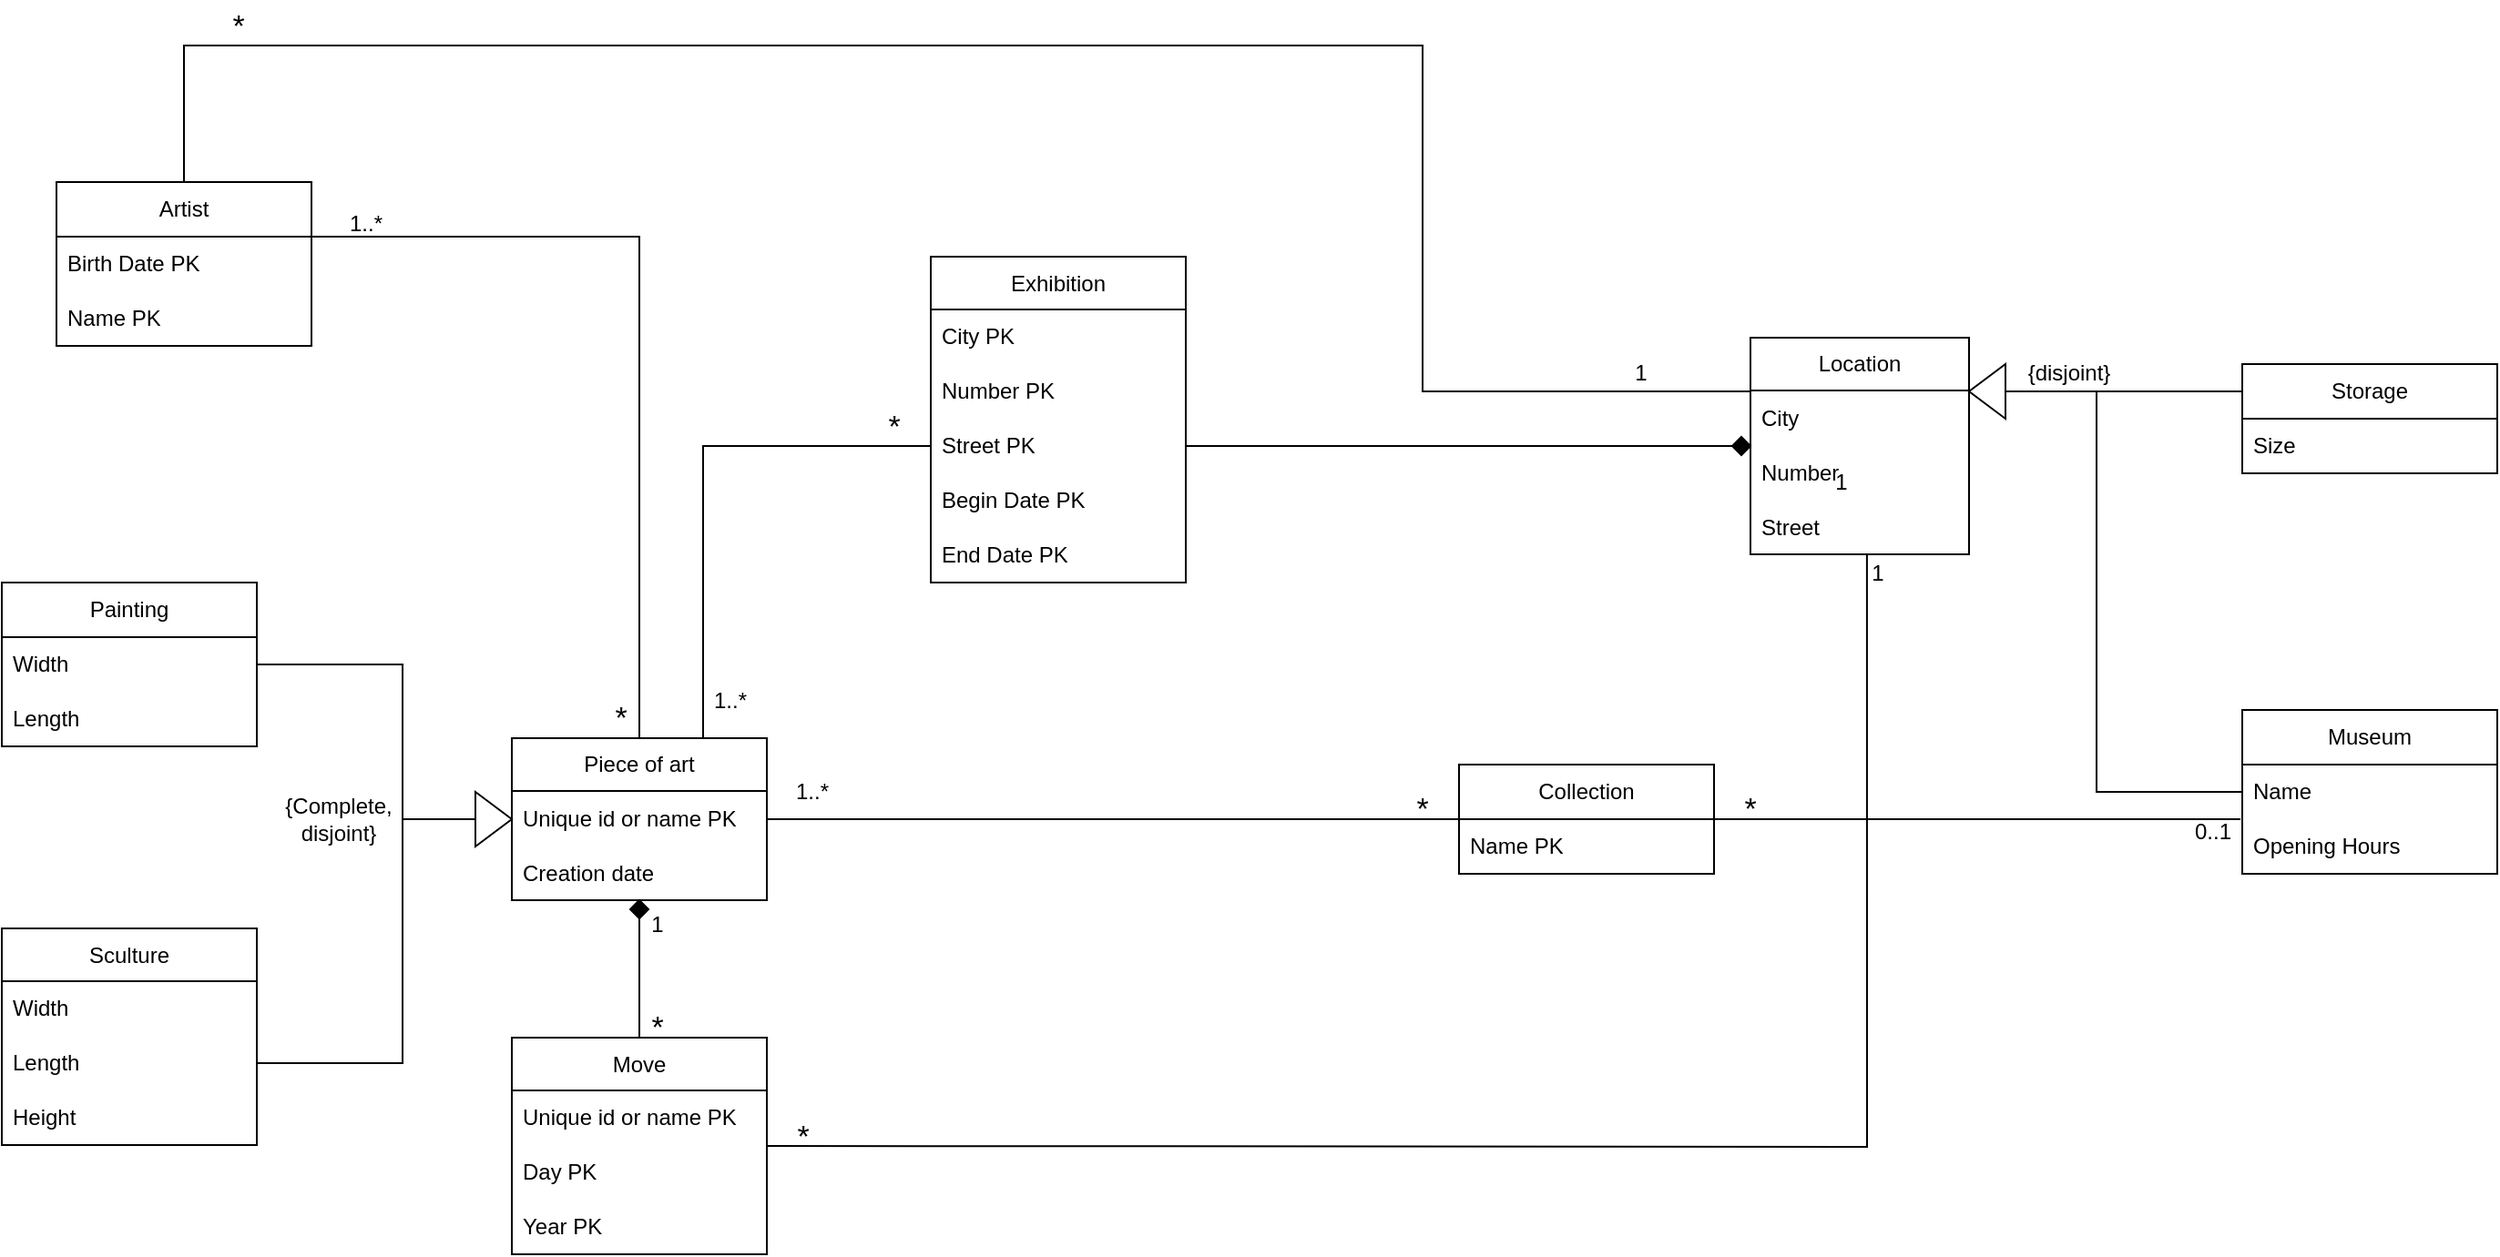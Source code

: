 <mxfile version="26.0.13">
  <diagram name="Page-1" id="5s0hHc6_vI2FGKbH8OjT">
    <mxGraphModel dx="1434" dy="1869" grid="1" gridSize="10" guides="1" tooltips="1" connect="1" arrows="1" fold="1" page="1" pageScale="1" pageWidth="850" pageHeight="1100" math="0" shadow="0">
      <root>
        <mxCell id="0" />
        <mxCell id="1" parent="0" />
        <mxCell id="ujitMRf5nh2YtzrHybt1-43" value="" style="endArrow=none;html=1;rounded=0;entryX=1;entryY=0.5;entryDx=0;entryDy=0;exitX=0.5;exitY=0;exitDx=0;exitDy=0;" edge="1" parent="1" source="ujitMRf5nh2YtzrHybt1-130">
          <mxGeometry width="50" height="50" relative="1" as="geometry">
            <mxPoint x="350" y="140" as="sourcePoint" />
            <mxPoint x="160" y="-20" as="targetPoint" />
            <Array as="points">
              <mxPoint x="360" y="-20" />
            </Array>
          </mxGeometry>
        </mxCell>
        <mxCell id="ujitMRf5nh2YtzrHybt1-85" value="1..*" style="text;html=1;align=center;verticalAlign=middle;whiteSpace=wrap;rounded=0;" vertex="1" parent="1">
          <mxGeometry x="180" y="-42" width="60" height="30" as="geometry" />
        </mxCell>
        <mxCell id="ujitMRf5nh2YtzrHybt1-87" value="*" style="text;html=1;align=center;verticalAlign=middle;whiteSpace=wrap;rounded=0;fontSize=17;" vertex="1" parent="1">
          <mxGeometry x="110" y="-150" width="60" height="30" as="geometry" />
        </mxCell>
        <mxCell id="ujitMRf5nh2YtzrHybt1-88" value="1" style="text;html=1;align=center;verticalAlign=middle;whiteSpace=wrap;rounded=0;" vertex="1" parent="1">
          <mxGeometry x="900" y="40" width="20" height="30" as="geometry" />
        </mxCell>
        <mxCell id="ujitMRf5nh2YtzrHybt1-100" value="1" style="text;html=1;align=center;verticalAlign=middle;whiteSpace=wrap;rounded=0;" vertex="1" parent="1">
          <mxGeometry x="1010" y="100" width="20" height="30" as="geometry" />
        </mxCell>
        <mxCell id="ujitMRf5nh2YtzrHybt1-111" value="Artist" style="swimlane;fontStyle=0;childLayout=stackLayout;horizontal=1;startSize=30;horizontalStack=0;resizeParent=1;resizeParentMax=0;resizeLast=0;collapsible=1;marginBottom=0;whiteSpace=wrap;html=1;" vertex="1" parent="1">
          <mxGeometry x="40" y="-50" width="140" height="90" as="geometry">
            <mxRectangle x="30" y="30" width="70" height="30" as="alternateBounds" />
          </mxGeometry>
        </mxCell>
        <mxCell id="ujitMRf5nh2YtzrHybt1-112" value="Birth Date PK" style="text;strokeColor=none;fillColor=none;align=left;verticalAlign=middle;spacingLeft=4;spacingRight=4;overflow=hidden;points=[[0,0.5],[1,0.5]];portConstraint=eastwest;rotatable=0;whiteSpace=wrap;html=1;" vertex="1" parent="ujitMRf5nh2YtzrHybt1-111">
          <mxGeometry y="30" width="140" height="30" as="geometry" />
        </mxCell>
        <mxCell id="ujitMRf5nh2YtzrHybt1-113" value="&lt;div&gt;Name PK&lt;/div&gt;" style="text;strokeColor=none;fillColor=none;align=left;verticalAlign=middle;spacingLeft=4;spacingRight=4;overflow=hidden;points=[[0,0.5],[1,0.5]];portConstraint=eastwest;rotatable=0;whiteSpace=wrap;html=1;" vertex="1" parent="ujitMRf5nh2YtzrHybt1-111">
          <mxGeometry y="60" width="140" height="30" as="geometry" />
        </mxCell>
        <mxCell id="ujitMRf5nh2YtzrHybt1-115" value="Painting" style="swimlane;fontStyle=0;childLayout=stackLayout;horizontal=1;startSize=30;horizontalStack=0;resizeParent=1;resizeParentMax=0;resizeLast=0;collapsible=1;marginBottom=0;whiteSpace=wrap;html=1;" vertex="1" parent="1">
          <mxGeometry x="10" y="170" width="140" height="90" as="geometry" />
        </mxCell>
        <mxCell id="ujitMRf5nh2YtzrHybt1-116" value="Width" style="text;strokeColor=none;fillColor=none;align=left;verticalAlign=middle;spacingLeft=4;spacingRight=4;overflow=hidden;points=[[0,0.5],[1,0.5]];portConstraint=eastwest;rotatable=0;whiteSpace=wrap;html=1;" vertex="1" parent="ujitMRf5nh2YtzrHybt1-115">
          <mxGeometry y="30" width="140" height="30" as="geometry" />
        </mxCell>
        <mxCell id="ujitMRf5nh2YtzrHybt1-117" value="Length" style="text;strokeColor=none;fillColor=none;align=left;verticalAlign=middle;spacingLeft=4;spacingRight=4;overflow=hidden;points=[[0,0.5],[1,0.5]];portConstraint=eastwest;rotatable=0;whiteSpace=wrap;html=1;" vertex="1" parent="ujitMRf5nh2YtzrHybt1-115">
          <mxGeometry y="60" width="140" height="30" as="geometry" />
        </mxCell>
        <mxCell id="ujitMRf5nh2YtzrHybt1-119" value="Sculture" style="swimlane;fontStyle=0;childLayout=stackLayout;horizontal=1;startSize=29;horizontalStack=0;resizeParent=1;resizeParentMax=0;resizeLast=0;collapsible=1;marginBottom=0;whiteSpace=wrap;html=1;" vertex="1" parent="1">
          <mxGeometry x="10" y="360" width="140" height="119" as="geometry" />
        </mxCell>
        <mxCell id="ujitMRf5nh2YtzrHybt1-120" value="Width" style="text;strokeColor=none;fillColor=none;align=left;verticalAlign=middle;spacingLeft=4;spacingRight=4;overflow=hidden;points=[[0,0.5],[1,0.5]];portConstraint=eastwest;rotatable=0;whiteSpace=wrap;html=1;" vertex="1" parent="ujitMRf5nh2YtzrHybt1-119">
          <mxGeometry y="29" width="140" height="30" as="geometry" />
        </mxCell>
        <mxCell id="ujitMRf5nh2YtzrHybt1-121" value="Length" style="text;strokeColor=none;fillColor=none;align=left;verticalAlign=middle;spacingLeft=4;spacingRight=4;overflow=hidden;points=[[0,0.5],[1,0.5]];portConstraint=eastwest;rotatable=0;whiteSpace=wrap;html=1;" vertex="1" parent="ujitMRf5nh2YtzrHybt1-119">
          <mxGeometry y="59" width="140" height="30" as="geometry" />
        </mxCell>
        <mxCell id="ujitMRf5nh2YtzrHybt1-125" value="Height" style="text;strokeColor=none;fillColor=none;align=left;verticalAlign=middle;spacingLeft=4;spacingRight=4;overflow=hidden;points=[[0,0.5],[1,0.5]];portConstraint=eastwest;rotatable=0;whiteSpace=wrap;html=1;" vertex="1" parent="ujitMRf5nh2YtzrHybt1-119">
          <mxGeometry y="89" width="140" height="30" as="geometry" />
        </mxCell>
        <mxCell id="ujitMRf5nh2YtzrHybt1-127" value="" style="triangle;whiteSpace=wrap;html=1;" vertex="1" parent="1">
          <mxGeometry x="270" y="285" width="20" height="30" as="geometry" />
        </mxCell>
        <mxCell id="ujitMRf5nh2YtzrHybt1-128" value="" style="endArrow=none;html=1;rounded=0;exitX=0;exitY=0.5;exitDx=0;exitDy=0;entryX=1;entryY=0.5;entryDx=0;entryDy=0;" edge="1" parent="1" source="ujitMRf5nh2YtzrHybt1-127" target="ujitMRf5nh2YtzrHybt1-115">
          <mxGeometry width="50" height="50" relative="1" as="geometry">
            <mxPoint x="520" y="260" as="sourcePoint" />
            <mxPoint x="570" y="210" as="targetPoint" />
            <Array as="points">
              <mxPoint x="230" y="300" />
              <mxPoint x="230" y="215" />
            </Array>
          </mxGeometry>
        </mxCell>
        <mxCell id="ujitMRf5nh2YtzrHybt1-129" value="" style="endArrow=none;html=1;rounded=0;entryX=1;entryY=0.5;entryDx=0;entryDy=0;" edge="1" parent="1" target="ujitMRf5nh2YtzrHybt1-121">
          <mxGeometry width="50" height="50" relative="1" as="geometry">
            <mxPoint x="270" y="300" as="sourcePoint" />
            <mxPoint x="160" y="225" as="targetPoint" />
            <Array as="points">
              <mxPoint x="230" y="300" />
              <mxPoint x="230" y="434" />
            </Array>
          </mxGeometry>
        </mxCell>
        <mxCell id="ujitMRf5nh2YtzrHybt1-130" value="Piece of art" style="swimlane;fontStyle=0;childLayout=stackLayout;horizontal=1;startSize=29;horizontalStack=0;resizeParent=1;resizeParentMax=0;resizeLast=0;collapsible=1;marginBottom=0;whiteSpace=wrap;html=1;" vertex="1" parent="1">
          <mxGeometry x="290" y="255.5" width="140" height="89" as="geometry" />
        </mxCell>
        <mxCell id="ujitMRf5nh2YtzrHybt1-131" value="Unique id or name PK" style="text;strokeColor=none;fillColor=none;align=left;verticalAlign=middle;spacingLeft=4;spacingRight=4;overflow=hidden;points=[[0,0.5],[1,0.5]];portConstraint=eastwest;rotatable=0;whiteSpace=wrap;html=1;" vertex="1" parent="ujitMRf5nh2YtzrHybt1-130">
          <mxGeometry y="29" width="140" height="30" as="geometry" />
        </mxCell>
        <mxCell id="ujitMRf5nh2YtzrHybt1-132" value="Creation date" style="text;strokeColor=none;fillColor=none;align=left;verticalAlign=middle;spacingLeft=4;spacingRight=4;overflow=hidden;points=[[0,0.5],[1,0.5]];portConstraint=eastwest;rotatable=0;whiteSpace=wrap;html=1;" vertex="1" parent="ujitMRf5nh2YtzrHybt1-130">
          <mxGeometry y="59" width="140" height="30" as="geometry" />
        </mxCell>
        <mxCell id="ujitMRf5nh2YtzrHybt1-135" value="{Complete, disjoint}" style="text;html=1;align=center;verticalAlign=middle;whiteSpace=wrap;rounded=0;" vertex="1" parent="1">
          <mxGeometry x="160" y="285" width="70" height="30" as="geometry" />
        </mxCell>
        <mxCell id="ujitMRf5nh2YtzrHybt1-136" value="Move" style="swimlane;fontStyle=0;childLayout=stackLayout;horizontal=1;startSize=29;horizontalStack=0;resizeParent=1;resizeParentMax=0;resizeLast=0;collapsible=1;marginBottom=0;whiteSpace=wrap;html=1;" vertex="1" parent="1">
          <mxGeometry x="290" y="420" width="140" height="119" as="geometry" />
        </mxCell>
        <mxCell id="ujitMRf5nh2YtzrHybt1-137" value="Unique id or name PK" style="text;strokeColor=none;fillColor=none;align=left;verticalAlign=middle;spacingLeft=4;spacingRight=4;overflow=hidden;points=[[0,0.5],[1,0.5]];portConstraint=eastwest;rotatable=0;whiteSpace=wrap;html=1;" vertex="1" parent="ujitMRf5nh2YtzrHybt1-136">
          <mxGeometry y="29" width="140" height="30" as="geometry" />
        </mxCell>
        <mxCell id="ujitMRf5nh2YtzrHybt1-138" value="Day PK" style="text;strokeColor=none;fillColor=none;align=left;verticalAlign=middle;spacingLeft=4;spacingRight=4;overflow=hidden;points=[[0,0.5],[1,0.5]];portConstraint=eastwest;rotatable=0;whiteSpace=wrap;html=1;" vertex="1" parent="ujitMRf5nh2YtzrHybt1-136">
          <mxGeometry y="59" width="140" height="30" as="geometry" />
        </mxCell>
        <mxCell id="ujitMRf5nh2YtzrHybt1-139" value="Year PK" style="text;strokeColor=none;fillColor=none;align=left;verticalAlign=middle;spacingLeft=4;spacingRight=4;overflow=hidden;points=[[0,0.5],[1,0.5]];portConstraint=eastwest;rotatable=0;whiteSpace=wrap;html=1;" vertex="1" parent="ujitMRf5nh2YtzrHybt1-136">
          <mxGeometry y="89" width="140" height="30" as="geometry" />
        </mxCell>
        <mxCell id="ujitMRf5nh2YtzrHybt1-141" value="" style="rhombus;whiteSpace=wrap;html=1;fillColor=#000000;" vertex="1" parent="1">
          <mxGeometry x="355" y="344.5" width="10" height="10" as="geometry" />
        </mxCell>
        <mxCell id="ujitMRf5nh2YtzrHybt1-142" value="" style="endArrow=none;html=1;rounded=0;entryX=0.5;entryY=1;entryDx=0;entryDy=0;exitX=0.5;exitY=0;exitDx=0;exitDy=0;" edge="1" parent="1" source="ujitMRf5nh2YtzrHybt1-136" target="ujitMRf5nh2YtzrHybt1-141">
          <mxGeometry width="50" height="50" relative="1" as="geometry">
            <mxPoint x="520" y="470" as="sourcePoint" />
            <mxPoint x="570" y="420" as="targetPoint" />
          </mxGeometry>
        </mxCell>
        <mxCell id="ujitMRf5nh2YtzrHybt1-143" value="Exhibition" style="swimlane;fontStyle=0;childLayout=stackLayout;horizontal=1;startSize=29;horizontalStack=0;resizeParent=1;resizeParentMax=0;resizeLast=0;collapsible=1;marginBottom=0;whiteSpace=wrap;html=1;" vertex="1" parent="1">
          <mxGeometry x="520" y="-9" width="140" height="179" as="geometry" />
        </mxCell>
        <mxCell id="ujitMRf5nh2YtzrHybt1-144" value="City PK" style="text;strokeColor=none;fillColor=none;align=left;verticalAlign=middle;spacingLeft=4;spacingRight=4;overflow=hidden;points=[[0,0.5],[1,0.5]];portConstraint=eastwest;rotatable=0;whiteSpace=wrap;html=1;" vertex="1" parent="ujitMRf5nh2YtzrHybt1-143">
          <mxGeometry y="29" width="140" height="30" as="geometry" />
        </mxCell>
        <mxCell id="ujitMRf5nh2YtzrHybt1-147" value="Number PK" style="text;strokeColor=none;fillColor=none;align=left;verticalAlign=middle;spacingLeft=4;spacingRight=4;overflow=hidden;points=[[0,0.5],[1,0.5]];portConstraint=eastwest;rotatable=0;whiteSpace=wrap;html=1;" vertex="1" parent="ujitMRf5nh2YtzrHybt1-143">
          <mxGeometry y="59" width="140" height="30" as="geometry" />
        </mxCell>
        <mxCell id="ujitMRf5nh2YtzrHybt1-148" value="Street PK" style="text;strokeColor=none;fillColor=none;align=left;verticalAlign=middle;spacingLeft=4;spacingRight=4;overflow=hidden;points=[[0,0.5],[1,0.5]];portConstraint=eastwest;rotatable=0;whiteSpace=wrap;html=1;" vertex="1" parent="ujitMRf5nh2YtzrHybt1-143">
          <mxGeometry y="89" width="140" height="30" as="geometry" />
        </mxCell>
        <mxCell id="ujitMRf5nh2YtzrHybt1-145" value="Begin Date PK" style="text;strokeColor=none;fillColor=none;align=left;verticalAlign=middle;spacingLeft=4;spacingRight=4;overflow=hidden;points=[[0,0.5],[1,0.5]];portConstraint=eastwest;rotatable=0;whiteSpace=wrap;html=1;" vertex="1" parent="ujitMRf5nh2YtzrHybt1-143">
          <mxGeometry y="119" width="140" height="30" as="geometry" />
        </mxCell>
        <mxCell id="ujitMRf5nh2YtzrHybt1-146" value="End Date PK" style="text;strokeColor=none;fillColor=none;align=left;verticalAlign=middle;spacingLeft=4;spacingRight=4;overflow=hidden;points=[[0,0.5],[1,0.5]];portConstraint=eastwest;rotatable=0;whiteSpace=wrap;html=1;" vertex="1" parent="ujitMRf5nh2YtzrHybt1-143">
          <mxGeometry y="149" width="140" height="30" as="geometry" />
        </mxCell>
        <mxCell id="ujitMRf5nh2YtzrHybt1-149" value="" style="rhombus;whiteSpace=wrap;html=1;fillColor=#000000;" vertex="1" parent="1">
          <mxGeometry x="960" y="90" width="10" height="10" as="geometry" />
        </mxCell>
        <mxCell id="ujitMRf5nh2YtzrHybt1-150" value="" style="endArrow=none;html=1;rounded=0;entryX=0;entryY=0.5;entryDx=0;entryDy=0;exitX=1;exitY=0.5;exitDx=0;exitDy=0;" edge="1" parent="1" source="ujitMRf5nh2YtzrHybt1-148" target="ujitMRf5nh2YtzrHybt1-149">
          <mxGeometry width="50" height="50" relative="1" as="geometry">
            <mxPoint x="690" y="136.5" as="sourcePoint" />
            <mxPoint x="870" y="136.5" as="targetPoint" />
          </mxGeometry>
        </mxCell>
        <mxCell id="ujitMRf5nh2YtzrHybt1-151" value="&lt;div&gt;Collection&lt;/div&gt;" style="swimlane;fontStyle=0;childLayout=stackLayout;horizontal=1;startSize=30;horizontalStack=0;resizeParent=1;resizeParentMax=0;resizeLast=0;collapsible=1;marginBottom=0;whiteSpace=wrap;html=1;" vertex="1" parent="1">
          <mxGeometry x="810" y="270" width="140" height="60" as="geometry" />
        </mxCell>
        <mxCell id="ujitMRf5nh2YtzrHybt1-152" value="Name PK" style="text;strokeColor=none;fillColor=none;align=left;verticalAlign=middle;spacingLeft=4;spacingRight=4;overflow=hidden;points=[[0,0.5],[1,0.5]];portConstraint=eastwest;rotatable=0;whiteSpace=wrap;html=1;" vertex="1" parent="ujitMRf5nh2YtzrHybt1-151">
          <mxGeometry y="30" width="140" height="30" as="geometry" />
        </mxCell>
        <mxCell id="ujitMRf5nh2YtzrHybt1-155" value="Museum" style="swimlane;fontStyle=0;childLayout=stackLayout;horizontal=1;startSize=30;horizontalStack=0;resizeParent=1;resizeParentMax=0;resizeLast=0;collapsible=1;marginBottom=0;whiteSpace=wrap;html=1;" vertex="1" parent="1">
          <mxGeometry x="1240" y="240" width="140" height="90" as="geometry" />
        </mxCell>
        <mxCell id="ujitMRf5nh2YtzrHybt1-156" value="Name" style="text;strokeColor=none;fillColor=none;align=left;verticalAlign=middle;spacingLeft=4;spacingRight=4;overflow=hidden;points=[[0,0.5],[1,0.5]];portConstraint=eastwest;rotatable=0;whiteSpace=wrap;html=1;" vertex="1" parent="ujitMRf5nh2YtzrHybt1-155">
          <mxGeometry y="30" width="140" height="30" as="geometry" />
        </mxCell>
        <mxCell id="ujitMRf5nh2YtzrHybt1-157" value="Opening Hours" style="text;strokeColor=none;fillColor=none;align=left;verticalAlign=middle;spacingLeft=4;spacingRight=4;overflow=hidden;points=[[0,0.5],[1,0.5]];portConstraint=eastwest;rotatable=0;whiteSpace=wrap;html=1;" vertex="1" parent="ujitMRf5nh2YtzrHybt1-155">
          <mxGeometry y="60" width="140" height="30" as="geometry" />
        </mxCell>
        <mxCell id="ujitMRf5nh2YtzrHybt1-158" value="Storage" style="swimlane;fontStyle=0;childLayout=stackLayout;horizontal=1;startSize=30;horizontalStack=0;resizeParent=1;resizeParentMax=0;resizeLast=0;collapsible=1;marginBottom=0;whiteSpace=wrap;html=1;" vertex="1" parent="1">
          <mxGeometry x="1240" y="50" width="140" height="60" as="geometry" />
        </mxCell>
        <mxCell id="ujitMRf5nh2YtzrHybt1-159" value="Size" style="text;strokeColor=none;fillColor=none;align=left;verticalAlign=middle;spacingLeft=4;spacingRight=4;overflow=hidden;points=[[0,0.5],[1,0.5]];portConstraint=eastwest;rotatable=0;whiteSpace=wrap;html=1;" vertex="1" parent="ujitMRf5nh2YtzrHybt1-158">
          <mxGeometry y="30" width="140" height="30" as="geometry" />
        </mxCell>
        <mxCell id="ujitMRf5nh2YtzrHybt1-162" value="" style="triangle;whiteSpace=wrap;html=1;rotation=-180;" vertex="1" parent="1">
          <mxGeometry x="1090" y="50" width="20" height="30" as="geometry" />
        </mxCell>
        <mxCell id="ujitMRf5nh2YtzrHybt1-163" value="" style="endArrow=none;html=1;rounded=0;entryX=0;entryY=0.5;entryDx=0;entryDy=0;exitX=0;exitY=0.25;exitDx=0;exitDy=0;" edge="1" parent="1" source="ujitMRf5nh2YtzrHybt1-158" target="ujitMRf5nh2YtzrHybt1-162">
          <mxGeometry width="50" height="50" relative="1" as="geometry">
            <mxPoint x="790" y="260" as="sourcePoint" />
            <mxPoint x="840" y="210" as="targetPoint" />
          </mxGeometry>
        </mxCell>
        <mxCell id="ujitMRf5nh2YtzrHybt1-164" value="" style="endArrow=none;html=1;rounded=0;entryX=0;entryY=0.5;entryDx=0;entryDy=0;exitX=0;exitY=0.5;exitDx=0;exitDy=0;" edge="1" parent="1" source="ujitMRf5nh2YtzrHybt1-162" target="ujitMRf5nh2YtzrHybt1-156">
          <mxGeometry width="50" height="50" relative="1" as="geometry">
            <mxPoint x="790" y="260" as="sourcePoint" />
            <mxPoint x="840" y="210" as="targetPoint" />
            <Array as="points">
              <mxPoint x="1160" y="65" />
              <mxPoint x="1160" y="285" />
            </Array>
          </mxGeometry>
        </mxCell>
        <mxCell id="ujitMRf5nh2YtzrHybt1-165" value="{disjoint}" style="text;html=1;align=center;verticalAlign=middle;whiteSpace=wrap;rounded=0;" vertex="1" parent="1">
          <mxGeometry x="1110" y="40" width="70" height="30" as="geometry" />
        </mxCell>
        <mxCell id="ujitMRf5nh2YtzrHybt1-166" value="Location" style="swimlane;fontStyle=0;childLayout=stackLayout;horizontal=1;startSize=29;horizontalStack=0;resizeParent=1;resizeParentMax=0;resizeLast=0;collapsible=1;marginBottom=0;whiteSpace=wrap;html=1;" vertex="1" parent="1">
          <mxGeometry x="970" y="35.5" width="120" height="119" as="geometry" />
        </mxCell>
        <mxCell id="ujitMRf5nh2YtzrHybt1-167" value="City" style="text;strokeColor=none;fillColor=none;align=left;verticalAlign=middle;spacingLeft=4;spacingRight=4;overflow=hidden;points=[[0,0.5],[1,0.5]];portConstraint=eastwest;rotatable=0;whiteSpace=wrap;html=1;" vertex="1" parent="ujitMRf5nh2YtzrHybt1-166">
          <mxGeometry y="29" width="120" height="30" as="geometry" />
        </mxCell>
        <mxCell id="ujitMRf5nh2YtzrHybt1-168" value="Number" style="text;strokeColor=none;fillColor=none;align=left;verticalAlign=middle;spacingLeft=4;spacingRight=4;overflow=hidden;points=[[0,0.5],[1,0.5]];portConstraint=eastwest;rotatable=0;whiteSpace=wrap;html=1;" vertex="1" parent="ujitMRf5nh2YtzrHybt1-166">
          <mxGeometry y="59" width="120" height="30" as="geometry" />
        </mxCell>
        <mxCell id="ujitMRf5nh2YtzrHybt1-169" value="Street" style="text;strokeColor=none;fillColor=none;align=left;verticalAlign=middle;spacingLeft=4;spacingRight=4;overflow=hidden;points=[[0,0.5],[1,0.5]];portConstraint=eastwest;rotatable=0;whiteSpace=wrap;html=1;" vertex="1" parent="ujitMRf5nh2YtzrHybt1-166">
          <mxGeometry y="89" width="120" height="30" as="geometry" />
        </mxCell>
        <mxCell id="ujitMRf5nh2YtzrHybt1-172" value="" style="endArrow=none;html=1;rounded=0;exitX=0.5;exitY=0;exitDx=0;exitDy=0;entryX=0;entryY=0.5;entryDx=0;entryDy=0;" edge="1" parent="1" source="ujitMRf5nh2YtzrHybt1-111">
          <mxGeometry width="50" height="50" relative="1" as="geometry">
            <mxPoint x="110" y="-50" as="sourcePoint" />
            <mxPoint x="970" y="65" as="targetPoint" />
            <Array as="points">
              <mxPoint x="110" y="-125" />
              <mxPoint x="790" y="-125" />
              <mxPoint x="790" y="65" />
            </Array>
          </mxGeometry>
        </mxCell>
        <mxCell id="ujitMRf5nh2YtzrHybt1-174" value="" style="endArrow=none;html=1;rounded=0;exitX=1;exitY=0.5;exitDx=0;exitDy=0;entryX=0.533;entryY=1.017;entryDx=0;entryDy=0;entryPerimeter=0;" edge="1" parent="1" source="ujitMRf5nh2YtzrHybt1-136" target="ujitMRf5nh2YtzrHybt1-169">
          <mxGeometry width="50" height="50" relative="1" as="geometry">
            <mxPoint x="430" y="480" as="sourcePoint" />
            <mxPoint x="1034" y="155" as="targetPoint" />
            <Array as="points">
              <mxPoint x="1034" y="480" />
            </Array>
          </mxGeometry>
        </mxCell>
        <mxCell id="ujitMRf5nh2YtzrHybt1-175" value="" style="endArrow=none;html=1;rounded=0;exitX=1;exitY=0.5;exitDx=0;exitDy=0;entryX=0;entryY=0.5;entryDx=0;entryDy=0;" edge="1" parent="1" source="ujitMRf5nh2YtzrHybt1-130" target="ujitMRf5nh2YtzrHybt1-151">
          <mxGeometry width="50" height="50" relative="1" as="geometry">
            <mxPoint x="650" y="230" as="sourcePoint" />
            <mxPoint x="700" y="180" as="targetPoint" />
          </mxGeometry>
        </mxCell>
        <mxCell id="ujitMRf5nh2YtzrHybt1-176" value="" style="endArrow=none;html=1;rounded=0;exitX=1;exitY=0.5;exitDx=0;exitDy=0;entryX=-0.007;entryY=0;entryDx=0;entryDy=0;entryPerimeter=0;" edge="1" parent="1" target="ujitMRf5nh2YtzrHybt1-157">
          <mxGeometry width="50" height="50" relative="1" as="geometry">
            <mxPoint x="950" y="300" as="sourcePoint" />
            <mxPoint x="1235.94" y="300.99" as="targetPoint" />
          </mxGeometry>
        </mxCell>
        <mxCell id="ujitMRf5nh2YtzrHybt1-177" value="" style="endArrow=none;html=1;rounded=0;exitX=0.75;exitY=0;exitDx=0;exitDy=0;entryX=0;entryY=0.5;entryDx=0;entryDy=0;" edge="1" parent="1" source="ujitMRf5nh2YtzrHybt1-130" target="ujitMRf5nh2YtzrHybt1-148">
          <mxGeometry width="50" height="50" relative="1" as="geometry">
            <mxPoint x="650" y="230" as="sourcePoint" />
            <mxPoint x="700" y="180" as="targetPoint" />
            <Array as="points">
              <mxPoint x="395" y="95" />
            </Array>
          </mxGeometry>
        </mxCell>
        <mxCell id="ujitMRf5nh2YtzrHybt1-178" value="*" style="text;html=1;align=center;verticalAlign=middle;whiteSpace=wrap;rounded=0;fontSize=17;" vertex="1" parent="1">
          <mxGeometry x="320" y="230" width="60" height="30" as="geometry" />
        </mxCell>
        <mxCell id="ujitMRf5nh2YtzrHybt1-179" value="1..*" style="text;html=1;align=center;verticalAlign=middle;whiteSpace=wrap;rounded=0;" vertex="1" parent="1">
          <mxGeometry x="380" y="220" width="60" height="30" as="geometry" />
        </mxCell>
        <mxCell id="ujitMRf5nh2YtzrHybt1-180" value="*" style="text;html=1;align=center;verticalAlign=middle;whiteSpace=wrap;rounded=0;fontSize=17;" vertex="1" parent="1">
          <mxGeometry x="470" y="70" width="60" height="30" as="geometry" />
        </mxCell>
        <mxCell id="ujitMRf5nh2YtzrHybt1-181" value="1..*" style="text;html=1;align=center;verticalAlign=middle;whiteSpace=wrap;rounded=0;" vertex="1" parent="1">
          <mxGeometry x="425" y="270" width="60" height="30" as="geometry" />
        </mxCell>
        <mxCell id="ujitMRf5nh2YtzrHybt1-182" value="*" style="text;html=1;align=center;verticalAlign=middle;whiteSpace=wrap;rounded=0;fontSize=17;" vertex="1" parent="1">
          <mxGeometry x="760" y="280" width="60" height="30" as="geometry" />
        </mxCell>
        <mxCell id="ujitMRf5nh2YtzrHybt1-183" value="*" style="text;html=1;align=center;verticalAlign=middle;whiteSpace=wrap;rounded=0;fontSize=17;" vertex="1" parent="1">
          <mxGeometry x="340" y="400" width="60" height="30" as="geometry" />
        </mxCell>
        <mxCell id="ujitMRf5nh2YtzrHybt1-184" value="1" style="text;html=1;align=center;verticalAlign=middle;whiteSpace=wrap;rounded=0;" vertex="1" parent="1">
          <mxGeometry x="360" y="342.5" width="20" height="30" as="geometry" />
        </mxCell>
        <mxCell id="ujitMRf5nh2YtzrHybt1-185" value="*" style="text;html=1;align=center;verticalAlign=middle;whiteSpace=wrap;rounded=0;fontSize=17;" vertex="1" parent="1">
          <mxGeometry x="420" y="460" width="60" height="30" as="geometry" />
        </mxCell>
        <mxCell id="ujitMRf5nh2YtzrHybt1-186" value="1" style="text;html=1;align=center;verticalAlign=middle;whiteSpace=wrap;rounded=0;" vertex="1" parent="1">
          <mxGeometry x="1030" y="150" width="20" height="30" as="geometry" />
        </mxCell>
        <mxCell id="ujitMRf5nh2YtzrHybt1-187" value="*" style="text;html=1;align=center;verticalAlign=middle;whiteSpace=wrap;rounded=0;fontSize=17;" vertex="1" parent="1">
          <mxGeometry x="940" y="280" width="60" height="30" as="geometry" />
        </mxCell>
        <mxCell id="ujitMRf5nh2YtzrHybt1-188" value="0..1" style="text;html=1;align=center;verticalAlign=middle;whiteSpace=wrap;rounded=0;" vertex="1" parent="1">
          <mxGeometry x="1194" y="292" width="60" height="30" as="geometry" />
        </mxCell>
      </root>
    </mxGraphModel>
  </diagram>
</mxfile>
